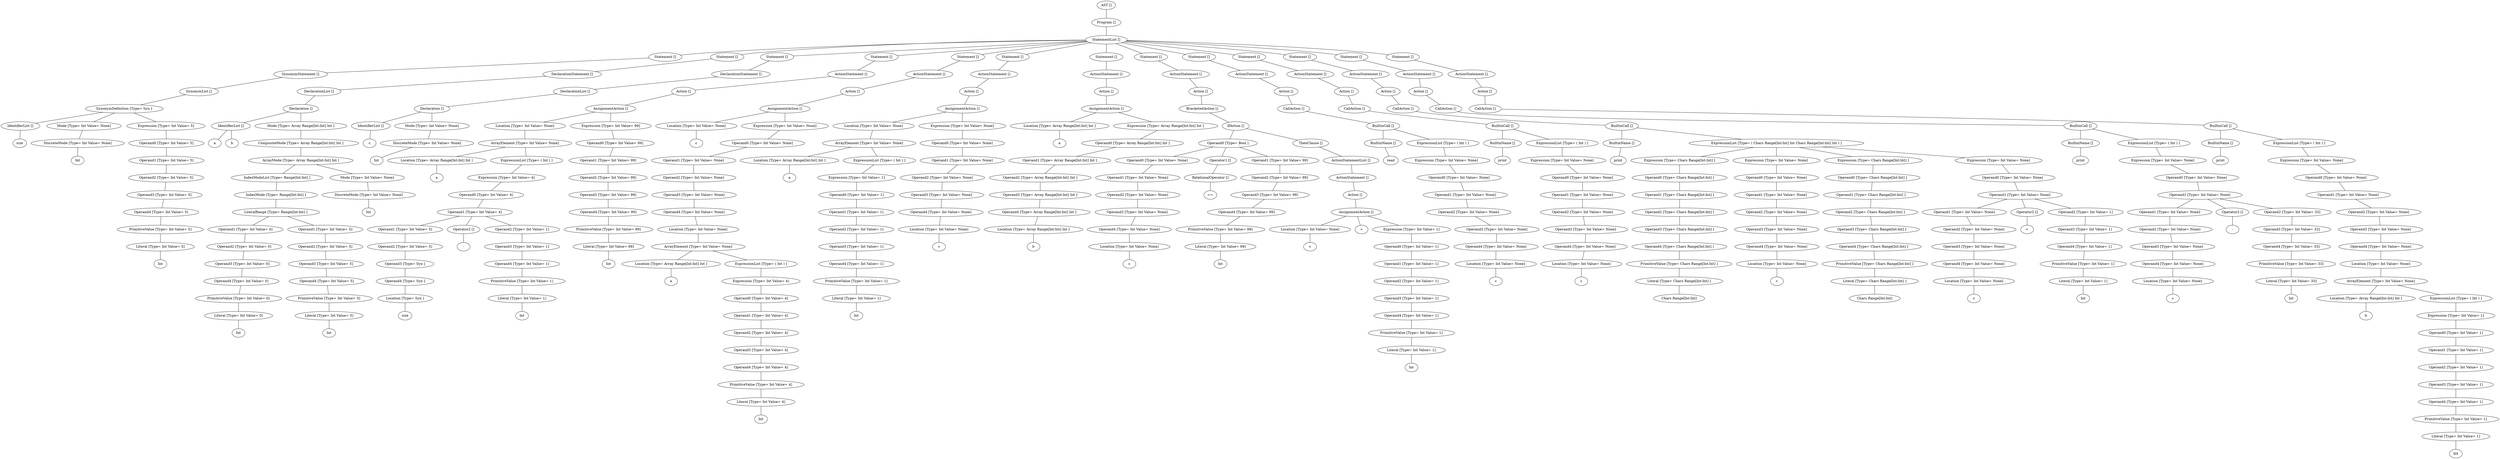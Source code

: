 graph G {
140199495045360 [label="AST []"];
140199495045416 [label="AST None"];
140199495045360 -- 140199495045416;
140199495045416 [label="Program []"];
140199495047040 [label="Program None"];
140199495045416 -- 140199495047040;
140199495047040 [label="StatementList []"];
140199516623592 [label="StatementList None"];
140199495047040 -- 140199516623592;
140199516623592 [label="Statement []"];
140199516676616 [label="Statement None"];
140199516623592 -- 140199516676616;
140199516676616 [label="SynonymStatement []"];
140199516623088 [label="SynonymStatement None"];
140199516676616 -- 140199516623088;
140199516623088 [label="SynonymList []"];
140199516676784 [label="SynonymList None"];
140199516623088 -- 140199516676784;
140199516676784 [label="SynonymDefinition [Type= Syn ]"];
140199516623368 [label="SynonymDefinition Syn"];
140199516676784 -- 140199516623368;
140199516623368 [label="IdentifierList []"];
13719348020601318476 [label=size];
140199516623368 -- 13719348020601318476;
140199516623144 [label="SynonymDefinition Syn"];
140199516676784 -- 140199516623144;
140199516623144 [label="Mode [Type= Int Value= None]"];
140199516626728 [label="Mode Int"];
140199516623144 -- 140199516626728;
140199516626728 [label="DiscreteMode [Type= Int Value= None]"];
13824484138707496306 [label=Int];
140199516626728 -- 13824484138707496306;
140199516676728 [label="SynonymDefinition Syn"];
140199516676784 -- 140199516676728;
140199516676728 [label="Expression [Type= Int Value= 5]"];
140199516676448 [label="Expression Int"];
140199516676728 -- 140199516676448;
140199516676448 [label="Operand0 [Type= Int Value= 5]"];
140199516676952 [label="Operand0 Int"];
140199516676448 -- 140199516676952;
140199516676952 [label="Operand1 [Type= Int Value= 5]"];
140199516676392 [label="Operand1 Int"];
140199516676952 -- 140199516676392;
140199516676392 [label="Operand2 [Type= Int Value= 5]"];
140199516676896 [label="Operand2 Int"];
140199516676392 -- 140199516676896;
140199516676896 [label="Operand3 [Type= Int Value= 5]"];
140199516626840 [label="Operand3 Int"];
140199516676896 -- 140199516626840;
140199516626840 [label="Operand4 [Type= Int Value= 5]"];
140199516626896 [label="Operand4 Int"];
140199516626840 -- 140199516626896;
140199516626896 [label="PrimitiveValue [Type= Int Value= 5]"];
140199516623256 [label="PrimitiveValue Int"];
140199516626896 -- 140199516623256;
140199516623256 [label="Literal [Type= Int Value= 5]"];
10326139587009345172 [label=Int];
140199516623256 -- 10326139587009345172;
140199516624544 [label="StatementList None"];
140199495047040 -- 140199516624544;
140199516624544 [label="Statement []"];
140199516678856 [label="Statement None"];
140199516624544 -- 140199516678856;
140199516678856 [label="DeclarationStatement []"];
140199516679640 [label="DeclarationStatement None"];
140199516678856 -- 140199516679640;
140199516679640 [label="DeclarationList []"];
140199516677904 [label="DeclarationList None"];
140199516679640 -- 140199516677904;
140199516677904 [label="Declaration []"];
140199516677120 [label="Declaration None"];
140199516677904 -- 140199516677120;
140199516677120 [label="IdentifierList []"];
9604157278954300981 [label=a];
140199516677120 -- 9604157278954300981;
9737776070957723217 [label=b];
140199516677120 -- 9737776070957723217;
140199516677792 [label="Declaration None"];
140199516677904 -- 140199516677792;
140199516677792 [label="Mode [Type= Array Range[Int:Int] Int ]"];
140199516677848 [label="Mode Array Range[Int:Int] Int"];
140199516677792 -- 140199516677848;
140199516677848 [label="CompositeMode [Type= Array Range[Int:Int] Int ]"];
140199516680032 [label="CompositeMode Array Range[Int:Int] Int"];
140199516677848 -- 140199516680032;
140199516680032 [label="ArrayMode [Type= Array Range[Int:Int] Int ]"];
140199516677288 [label="ArrayMode Array Range[Int:Int] Int"];
140199516680032 -- 140199516677288;
140199516677288 [label="IndexModeList [Type= Range[Int:Int] ]"];
140199516679248 [label="IndexModeList Range[Int:Int]"];
140199516677288 -- 140199516679248;
140199516679248 [label="IndexMode [Type= Range[Int:Int] ]"];
140199516680088 [label="IndexMode Range[Int:Int]"];
140199516679248 -- 140199516680088;
140199516680088 [label="LiteralRange [Type= Range[Int:Int] ]"];
140199516677232 [label="LiteralRange Range[Int:Int]"];
140199516680088 -- 140199516677232;
140199516677232 [label="Operand1 [Type= Int Value= 0]"];
140199516677064 [label="Operand1 Int"];
140199516677232 -- 140199516677064;
140199516677064 [label="Operand2 [Type= Int Value= 0]"];
140199516676224 [label="Operand2 Int"];
140199516677064 -- 140199516676224;
140199516676224 [label="Operand3 [Type= Int Value= 0]"];
140199516678744 [label="Operand3 Int"];
140199516676224 -- 140199516678744;
140199516678744 [label="Operand4 [Type= Int Value= 0]"];
140199516679080 [label="Operand4 Int"];
140199516678744 -- 140199516679080;
140199516679080 [label="PrimitiveValue [Type= Int Value= 0]"];
140199516679696 [label="PrimitiveValue Int"];
140199516679080 -- 140199516679696;
140199516679696 [label="Literal [Type= Int Value= 0]"];
13580797581078770417 [label=Int];
140199516679696 -- 13580797581078770417;
140199516679920 [label="LiteralRange Range[Int:Int]"];
140199516680088 -- 140199516679920;
140199516679920 [label="Operand1 [Type= Int Value= 5]"];
140199516679864 [label="Operand1 Int"];
140199516679920 -- 140199516679864;
140199516679864 [label="Operand2 [Type= Int Value= 5]"];
140199516679752 [label="Operand2 Int"];
140199516679864 -- 140199516679752;
140199516679752 [label="Operand3 [Type= Int Value= 5]"];
140199516679360 [label="Operand3 Int"];
140199516679752 -- 140199516679360;
140199516679360 [label="Operand4 [Type= Int Value= 5]"];
140199516679416 [label="Operand4 Int"];
140199516679360 -- 140199516679416;
140199516679416 [label="PrimitiveValue [Type= Int Value= 5]"];
140199516679136 [label="PrimitiveValue Int"];
140199516679416 -- 140199516679136;
140199516679136 [label="Literal [Type= Int Value= 5]"];
13565463023646933957 [label=Int];
140199516679136 -- 13565463023646933957;
140199516677344 [label="ArrayMode Array Range[Int:Int] Int"];
140199516680032 -- 140199516677344;
140199516677344 [label="Mode [Type= Int Value= None]"];
140199516677456 [label="Mode Int"];
140199516677344 -- 140199516677456;
140199516677456 [label="DiscreteMode [Type= Int Value= None]"];
12880569409885507400 [label=Int];
140199516677456 -- 12880569409885507400;
140199516677624 [label="StatementList None"];
140199495047040 -- 140199516677624;
140199516677624 [label="Statement []"];
140199516678184 [label="Statement None"];
140199516677624 -- 140199516678184;
140199516678184 [label="DeclarationStatement []"];
140199516625776 [label="DeclarationStatement None"];
140199516678184 -- 140199516625776;
140199516625776 [label="DeclarationList []"];
140199516677512 [label="DeclarationList None"];
140199516625776 -- 140199516677512;
140199516677512 [label="Declaration []"];
140199516623480 [label="Declaration None"];
140199516677512 -- 140199516623480;
140199516623480 [label="IdentifierList []"];
9686688433202177191 [label=c];
140199516623480 -- 9686688433202177191;
140199516677960 [label="Declaration None"];
140199516677512 -- 140199516677960;
140199516677960 [label="Mode [Type= Int Value= None]"];
140199516679192 [label="Mode Int"];
140199516677960 -- 140199516679192;
140199516679192 [label="DiscreteMode [Type= Int Value= None]"];
12652388403889704432 [label=Int];
140199516679192 -- 12652388403889704432;
140199516702144 [label="StatementList None"];
140199495047040 -- 140199516702144;
140199516702144 [label="Statement []"];
140199516702032 [label="Statement None"];
140199516702144 -- 140199516702032;
140199516702032 [label="ActionStatement []"];
140199516701472 [label="ActionStatement None"];
140199516702032 -- 140199516701472;
140199516701472 [label="Action []"];
140199516701696 [label="Action None"];
140199516701472 -- 140199516701696;
140199516701696 [label="AssignmentAction []"];
140199516678240 [label="AssignmentAction None"];
140199516701696 -- 140199516678240;
140199516678240 [label="Location [Type= Int Value= None]"];
140199516678800 [label="Location Int"];
140199516678240 -- 140199516678800;
140199516678800 [label="ArrayElement [Type= Int Value= None]"];
140199516676560 [label="ArrayElement Int"];
140199516678800 -- 140199516676560;
140199516676560 [label="Location [Type= Array Range[Int:Int] Int ]"];
11748556491167827499 [label=a];
140199516676560 -- 11748556491167827499;
140199516701304 [label="ArrayElement Int"];
140199516678800 -- 140199516701304;
140199516701304 [label="ExpressionList [Type= ( Int ) ]"];
140199516701248 [label="ExpressionList ( Int )"];
140199516701304 -- 140199516701248;
140199516701248 [label="Expression [Type= Int Value= 4]"];
140199516678688 [label="Expression Int"];
140199516701248 -- 140199516678688;
140199516678688 [label="Operand0 [Type= Int Value= 4]"];
140199516701080 [label="Operand0 Int"];
140199516678688 -- 140199516701080;
140199516701080 [label="Operand1 [Type= Int Value= 4]"];
140199516678632 [label="Operand1 Int"];
140199516701080 -- 140199516678632;
140199516678632 [label="Operand1 [Type= Int Value= 5]"];
140199516678576 [label="Operand1 Int"];
140199516678632 -- 140199516678576;
140199516678576 [label="Operand2 [Type= Int Value= 5]"];
140199516677736 [label="Operand2 Int"];
140199516678576 -- 140199516677736;
140199516677736 [label="Operand3 [Type= Syn ]"];
140199516678352 [label="Operand3 Syn"];
140199516677736 -- 140199516678352;
140199516678352 [label="Operand4 [Type= Syn ]"];
140199516678464 [label="Operand4 Syn"];
140199516678352 -- 140199516678464;
140199516678464 [label="Location [Type= Syn ]"];
11789317470324168135 [label=size];
140199516678464 -- 11789317470324168135;
140199516678968 [label="Operand1 Int"];
140199516701080 -- 140199516678968;
140199516678968 [label="Operator2 []"];
13662294320757191139 [label="-"];
140199516678968 -- 13662294320757191139;
140199516701024 [label="Operand1 Int"];
140199516701080 -- 140199516701024;
140199516701024 [label="Operand2 [Type= Int Value= 1]"];
140199516700968 [label="Operand2 Int"];
140199516701024 -- 140199516700968;
140199516700968 [label="Operand3 [Type= Int Value= 1]"];
140199516700912 [label="Operand3 Int"];
140199516700968 -- 140199516700912;
140199516700912 [label="Operand4 [Type= Int Value= 1]"];
140199516703376 [label="Operand4 Int"];
140199516700912 -- 140199516703376;
140199516703376 [label="PrimitiveValue [Type= Int Value= 1]"];
140199516678520 [label="PrimitiveValue Int"];
140199516703376 -- 140199516678520;
140199516678520 [label="Literal [Type= Int Value= 1]"];
9933797527990335204 [label=Int];
140199516678520 -- 9933797527990335204;
140199516701864 [label="AssignmentAction None"];
140199516701696 -- 140199516701864;
140199516701864 [label="Expression [Type= Int Value= 99]"];
140199516701808 [label="Expression Int"];
140199516701864 -- 140199516701808;
140199516701808 [label="Operand0 [Type= Int Value= 99]"];
140199516701752 [label="Operand0 Int"];
140199516701808 -- 140199516701752;
140199516701752 [label="Operand1 [Type= Int Value= 99]"];
140199516701584 [label="Operand1 Int"];
140199516701752 -- 140199516701584;
140199516701584 [label="Operand2 [Type= Int Value= 99]"];
140199516701528 [label="Operand2 Int"];
140199516701584 -- 140199516701528;
140199516701528 [label="Operand3 [Type= Int Value= 99]"];
140199516678128 [label="Operand3 Int"];
140199516701528 -- 140199516678128;
140199516678128 [label="Operand4 [Type= Int Value= 99]"];
140199516701136 [label="Operand4 Int"];
140199516678128 -- 140199516701136;
140199516701136 [label="PrimitiveValue [Type= Int Value= 99]"];
140199516701360 [label="PrimitiveValue Int"];
140199516701136 -- 140199516701360;
140199516701360 [label="Literal [Type= Int Value= 99]"];
13451919478584805072 [label=Int];
140199516701360 -- 13451919478584805072;
140199516704048 [label="StatementList None"];
140199495047040 -- 140199516704048;
140199516704048 [label="Statement []"];
140199516703992 [label="Statement None"];
140199516704048 -- 140199516703992;
140199516703992 [label="ActionStatement []"];
140199516702200 [label="ActionStatement None"];
140199516703992 -- 140199516702200;
140199516702200 [label="Action []"];
140199516703936 [label="Action None"];
140199516702200 -- 140199516703936;
140199516703936 [label="AssignmentAction []"];
140199516679304 [label="AssignmentAction None"];
140199516703936 -- 140199516679304;
140199516679304 [label="Location [Type= Int Value= None]"];
12213257218532679132 [label=c];
140199516679304 -- 12213257218532679132;
140199516703824 [label="AssignmentAction None"];
140199516703936 -- 140199516703824;
140199516703824 [label="Expression [Type= Int Value= None]"];
140199516702928 [label="Expression Int"];
140199516703824 -- 140199516702928;
140199516702928 [label="Operand0 [Type= Int Value= None]"];
140199516703600 [label="Operand0 Int"];
140199516702928 -- 140199516703600;
140199516703600 [label="Operand1 [Type= Int Value= None]"];
140199516702424 [label="Operand1 Int"];
140199516703600 -- 140199516702424;
140199516702424 [label="Operand2 [Type= Int Value= None]"];
140199516703656 [label="Operand2 Int"];
140199516702424 -- 140199516703656;
140199516703656 [label="Operand3 [Type= Int Value= None]"];
140199516703712 [label="Operand3 Int"];
140199516703656 -- 140199516703712;
140199516703712 [label="Operand4 [Type= Int Value= None]"];
140199516678072 [label="Operand4 Int"];
140199516703712 -- 140199516678072;
140199516678072 [label="Location [Type= Int Value= None]"];
140199516703544 [label="Location Int"];
140199516678072 -- 140199516703544;
140199516703544 [label="ArrayElement [Type= Int Value= None]"];
140199516702256 [label="ArrayElement Int"];
140199516703544 -- 140199516702256;
140199516702256 [label="Location [Type= Array Range[Int:Int] Int ]"];
12954198534365168121 [label=a];
140199516702256 -- 12954198534365168121;
140199516703488 [label="ArrayElement Int"];
140199516703544 -- 140199516703488;
140199516703488 [label="ExpressionList [Type= ( Int ) ]"];
140199516703432 [label="ExpressionList ( Int )"];
140199516703488 -- 140199516703432;
140199516703432 [label="Expression [Type= Int Value= 4]"];
140199516703320 [label="Expression Int"];
140199516703432 -- 140199516703320;
140199516703320 [label="Operand0 [Type= Int Value= 4]"];
140199516703208 [label="Operand0 Int"];
140199516703320 -- 140199516703208;
140199516703208 [label="Operand1 [Type= Int Value= 4]"];
140199516703152 [label="Operand1 Int"];
140199516703208 -- 140199516703152;
140199516703152 [label="Operand2 [Type= Int Value= 4]"];
140199516703096 [label="Operand2 Int"];
140199516703152 -- 140199516703096;
140199516703096 [label="Operand3 [Type= Int Value= 4]"];
140199516702704 [label="Operand3 Int"];
140199516703096 -- 140199516702704;
140199516702704 [label="Operand4 [Type= Int Value= 4]"];
140199516702760 [label="Operand4 Int"];
140199516702704 -- 140199516702760;
140199516702760 [label="PrimitiveValue [Type= Int Value= 4]"];
140199516701976 [label="PrimitiveValue Int"];
140199516702760 -- 140199516701976;
140199516701976 [label="Literal [Type= Int Value= 4]"];
9765178337327255610 [label=Int];
140199516701976 -- 9765178337327255610;
140199487574480 [label="StatementList None"];
140199495047040 -- 140199487574480;
140199487574480 [label="Statement []"];
140199487574424 [label="Statement None"];
140199487574480 -- 140199487574424;
140199487574424 [label="ActionStatement []"];
140199487577504 [label="ActionStatement None"];
140199487574424 -- 140199487577504;
140199487577504 [label="Action []"];
140199487574312 [label="Action None"];
140199487577504 -- 140199487574312;
140199487574312 [label="AssignmentAction []"];
140199516704160 [label="AssignmentAction None"];
140199487574312 -- 140199516704160;
140199516704160 [label="Location [Type= Int Value= None]"];
140199516704720 [label="Location Int"];
140199516704160 -- 140199516704720;
140199516704720 [label="ArrayElement [Type= Int Value= None]"];
140199516700856 [label="ArrayElement Int"];
140199516704720 -- 140199516700856;
140199516700856 [label="Location [Type= Array Range[Int:Int] Int ]"];
9367947153719490428 [label=a];
140199516700856 -- 9367947153719490428;
140199516704664 [label="ArrayElement Int"];
140199516704720 -- 140199516704664;
140199516704664 [label="ExpressionList [Type= ( Int ) ]"];
140199516704608 [label="ExpressionList ( Int )"];
140199516704664 -- 140199516704608;
140199516704608 [label="Expression [Type= Int Value= 1]"];
140199516704552 [label="Expression Int"];
140199516704608 -- 140199516704552;
140199516704552 [label="Operand0 [Type= Int Value= 1]"];
140199516704496 [label="Operand0 Int"];
140199516704552 -- 140199516704496;
140199516704496 [label="Operand1 [Type= Int Value= 1]"];
140199516704440 [label="Operand1 Int"];
140199516704496 -- 140199516704440;
140199516704440 [label="Operand2 [Type= Int Value= 1]"];
140199516704384 [label="Operand2 Int"];
140199516704440 -- 140199516704384;
140199516704384 [label="Operand3 [Type= Int Value= 1]"];
140199516701416 [label="Operand3 Int"];
140199516704384 -- 140199516701416;
140199516701416 [label="Operand4 [Type= Int Value= 1]"];
140199516703880 [label="Operand4 Int"];
140199516701416 -- 140199516703880;
140199516703880 [label="PrimitiveValue [Type= Int Value= 1]"];
140199516704104 [label="PrimitiveValue Int"];
140199516703880 -- 140199516704104;
140199516704104 [label="Literal [Type= Int Value= 1]"];
10848707444334203787 [label=Int];
140199516704104 -- 10848707444334203787;
140199487574256 [label="AssignmentAction None"];
140199487574312 -- 140199487574256;
140199487574256 [label="Expression [Type= Int Value= None]"];
140199487574200 [label="Expression Int"];
140199487574256 -- 140199487574200;
140199487574200 [label="Operand0 [Type= Int Value= None]"];
140199487574144 [label="Operand0 Int"];
140199487574200 -- 140199487574144;
140199487574144 [label="Operand1 [Type= Int Value= None]"];
140199487574088 [label="Operand1 Int"];
140199487574144 -- 140199487574088;
140199487574088 [label="Operand2 [Type= Int Value= None]"];
140199516704216 [label="Operand2 Int"];
140199487574088 -- 140199516704216;
140199516704216 [label="Operand3 [Type= Int Value= None]"];
140199516704328 [label="Operand3 Int"];
140199516704216 -- 140199516704328;
140199516704328 [label="Operand4 [Type= Int Value= None]"];
140199487577728 [label="Operand4 Int"];
140199516704328 -- 140199487577728;
140199487577728 [label="Location [Type= Int Value= None]"];
13393011692711113676 [label=c];
140199487577728 -- 13393011692711113676;
140199487575152 [label="StatementList None"];
140199495047040 -- 140199487575152;
140199487575152 [label="Statement []"];
140199487575096 [label="Statement None"];
140199487575152 -- 140199487575096;
140199487575096 [label="ActionStatement []"];
140199487574592 [label="ActionStatement None"];
140199487575096 -- 140199487574592;
140199487574592 [label="Action []"];
140199487574984 [label="Action None"];
140199487574592 -- 140199487574984;
140199487574984 [label="AssignmentAction []"];
140199516703768 [label="AssignmentAction None"];
140199487574984 -- 140199516703768;
140199516703768 [label="Location [Type= Array Range[Int:Int] Int ]"];
13339263957837966190 [label=a];
140199516703768 -- 13339263957837966190;
140199487574928 [label="AssignmentAction None"];
140199487574984 -- 140199487574928;
140199487574928 [label="Expression [Type= Array Range[Int:Int] Int ]"];
140199487574872 [label="Expression Array Range[Int:Int] Int"];
140199487574928 -- 140199487574872;
140199487574872 [label="Operand0 [Type= Array Range[Int:Int] Int ]"];
140199487574816 [label="Operand0 Array Range[Int:Int] Int"];
140199487574872 -- 140199487574816;
140199487574816 [label="Operand1 [Type= Array Range[Int:Int] Int ]"];
140199487574760 [label="Operand1 Array Range[Int:Int] Int"];
140199487574816 -- 140199487574760;
140199487574760 [label="Operand2 [Type= Array Range[Int:Int] Int ]"];
140199516702312 [label="Operand2 Array Range[Int:Int] Int"];
140199487574760 -- 140199516702312;
140199516702312 [label="Operand3 [Type= Array Range[Int:Int] Int ]"];
140199487574368 [label="Operand3 Array Range[Int:Int] Int"];
140199516702312 -- 140199487574368;
140199487574368 [label="Operand4 [Type= Array Range[Int:Int] Int ]"];
140199487574536 [label="Operand4 Array Range[Int:Int] Int"];
140199487574368 -- 140199487574536;
140199487574536 [label="Location [Type= Array Range[Int:Int] Int ]"];
11250452762905283870 [label=b];
140199487574536 -- 11250452762905283870;
140199487575040 [label="StatementList None"];
140199495047040 -- 140199487575040;
140199487575040 [label="Statement []"];
140199487576048 [label="Statement None"];
140199487575040 -- 140199487576048;
140199487576048 [label="ActionStatement []"];
140199487577336 [label="ActionStatement None"];
140199487576048 -- 140199487577336;
140199487577336 [label="Action []"];
140199487575208 [label="Action None"];
140199487577336 -- 140199487575208;
140199487575208 [label="BracketedAction []"];
140199487575992 [label="BracketedAction None"];
140199487575208 -- 140199487575992;
140199487575992 [label="IfAction []"];
140199487576272 [label="IfAction None"];
140199487575992 -- 140199487576272;
140199487576272 [label="Operand0 [Type= Bool ]"];
140199487575544 [label="Operand0 Bool"];
140199487576272 -- 140199487575544;
140199487575544 [label="Operand0 [Type= Int Value= None]"];
140199487575264 [label="Operand0 Int"];
140199487575544 -- 140199487575264;
140199487575264 [label="Operand1 [Type= Int Value= None]"];
140199487577560 [label="Operand1 Int"];
140199487575264 -- 140199487577560;
140199487577560 [label="Operand2 [Type= Int Value= None]"];
140199487575320 [label="Operand2 Int"];
140199487577560 -- 140199487575320;
140199487575320 [label="Operand3 [Type= Int Value= None]"];
140199487575376 [label="Operand3 Int"];
140199487575320 -- 140199487575376;
140199487575376 [label="Operand4 [Type= Int Value= None]"];
140199487577896 [label="Operand4 Int"];
140199487575376 -- 140199487577896;
140199487577896 [label="Location [Type= Int Value= None]"];
9324791604799910284 [label=c];
140199487577896 -- 9324791604799910284;
140199487575432 [label="Operand0 Bool"];
140199487576272 -- 140199487575432;
140199487575432 [label="Operator1 []"];
140199487575600 [label="Operator1 None"];
140199487575432 -- 140199487575600;
140199487575600 [label="RelationalOperator []"];
13748654360123307609 [label="=="];
140199487575600 -- 13748654360123307609;
140199487576216 [label="Operand0 Bool"];
140199487576272 -- 140199487576216;
140199487576216 [label="Operand1 [Type= Int Value= 99]"];
140199487576160 [label="Operand1 Int"];
140199487576216 -- 140199487576160;
140199487576160 [label="Operand2 [Type= Int Value= 99]"];
140199487576104 [label="Operand2 Int"];
140199487576160 -- 140199487576104;
140199487576104 [label="Operand3 [Type= Int Value= 99]"];
140199487575936 [label="Operand3 Int"];
140199487576104 -- 140199487575936;
140199487575936 [label="Operand4 [Type= Int Value= 99]"];
140199487575768 [label="Operand4 Int"];
140199487575936 -- 140199487575768;
140199487575768 [label="PrimitiveValue [Type= Int Value= 99]"];
140199487575712 [label="PrimitiveValue Int"];
140199487575768 -- 140199487575712;
140199487575712 [label="Literal [Type= Int Value= 99]"];
9403004444370178082 [label=Int];
140199487575712 -- 9403004444370178082;
140199487576496 [label="IfAction None"];
140199487575992 -- 140199487576496;
140199487576496 [label="ThenClause []"];
140199487577224 [label="ThenClause None"];
140199487576496 -- 140199487577224;
140199487577224 [label="ActionStatementList []"];
140199487577168 [label="ActionStatementList None"];
140199487577224 -- 140199487577168;
140199487577168 [label="ActionStatement []"];
140199487576440 [label="ActionStatement None"];
140199487577168 -- 140199487576440;
140199487576440 [label="Action []"];
140199487577056 [label="Action None"];
140199487576440 -- 140199487577056;
140199487577056 [label="AssignmentAction []"];
140199487575656 [label="AssignmentAction None"];
140199487577056 -- 140199487575656;
140199487575656 [label="Location [Type= Int Value= None]"];
13471298635830132138 [label=c];
140199487575656 -- 13471298635830132138;
12938277552429320495 [label="+"];
140199487577056 -- 12938277552429320495;
140199487577000 [label="AssignmentAction None"];
140199487577056 -- 140199487577000;
140199487577000 [label="Expression [Type= Int Value= 1]"];
140199487576944 [label="Expression Int"];
140199487577000 -- 140199487576944;
140199487576944 [label="Operand0 [Type= Int Value= 1]"];
140199487576888 [label="Operand0 Int"];
140199487576944 -- 140199487576888;
140199487576888 [label="Operand1 [Type= Int Value= 1]"];
140199487576832 [label="Operand1 Int"];
140199487576888 -- 140199487576832;
140199487576832 [label="Operand2 [Type= Int Value= 1]"];
140199487576776 [label="Operand2 Int"];
140199487576832 -- 140199487576776;
140199487576776 [label="Operand3 [Type= Int Value= 1]"];
140199487575824 [label="Operand3 Int"];
140199487576776 -- 140199487575824;
140199487575824 [label="Operand4 [Type= Int Value= 1]"];
140199487576608 [label="Operand4 Int"];
140199487575824 -- 140199487576608;
140199487576608 [label="PrimitiveValue [Type= Int Value= 1]"];
140199487576552 [label="PrimitiveValue Int"];
140199487576608 -- 140199487576552;
140199487576552 [label="Literal [Type= Int Value= 1]"];
10026220698747805253 [label=Int];
140199487576552 -- 10026220698747805253;
140199487577280 [label="StatementList None"];
140199495047040 -- 140199487577280;
140199487577280 [label="Statement []"];
140199516040272 [label="Statement None"];
140199487577280 -- 140199516040272;
140199516040272 [label="ActionStatement []"];
140199516040160 [label="ActionStatement None"];
140199516040272 -- 140199516040160;
140199516040160 [label="Action []"];
140199487577392 [label="Action None"];
140199516040160 -- 140199487577392;
140199487577392 [label="CallAction []"];
140199516040048 [label="CallAction None"];
140199487577392 -- 140199516040048;
140199516040048 [label="BuiltinCall []"];
140199487574704 [label="BuiltinCall None"];
140199516040048 -- 140199487574704;
140199487574704 [label="BuiltinName []"];
10736982195822488185 [label=read];
140199487574704 -- 10736982195822488185;
140199516039992 [label="BuiltinCall None"];
140199516040048 -- 140199516039992;
140199516039992 [label="ExpressionList [Type= ( Int ) ]"];
140199516039936 [label="ExpressionList ( Int )"];
140199516039992 -- 140199516039936;
140199516039936 [label="Expression [Type= Int Value= None]"];
140199516039880 [label="Expression Int"];
140199516039936 -- 140199516039880;
140199516039880 [label="Operand0 [Type= Int Value= None]"];
140199516039824 [label="Operand0 Int"];
140199516039880 -- 140199516039824;
140199516039824 [label="Operand1 [Type= Int Value= None]"];
140199516039768 [label="Operand1 Int"];
140199516039824 -- 140199516039768;
140199516039768 [label="Operand2 [Type= Int Value= None]"];
140199487574648 [label="Operand2 Int"];
140199516039768 -- 140199487574648;
140199487574648 [label="Operand3 [Type= Int Value= None]"];
140199487577448 [label="Operand3 Int"];
140199487574648 -- 140199487577448;
140199487577448 [label="Operand4 [Type= Int Value= None]"];
140199487576328 [label="Operand4 Int"];
140199487577448 -- 140199487576328;
140199487576328 [label="Location [Type= Int Value= None]"];
9261805167785345469 [label=c];
140199487576328 -- 9261805167785345469;
140199516040384 [label="StatementList None"];
140199495047040 -- 140199516040384;
140199516040384 [label="Statement []"];
140199516041112 [label="Statement None"];
140199516040384 -- 140199516041112;
140199516041112 [label="ActionStatement []"];
140199516041000 [label="ActionStatement None"];
140199516041112 -- 140199516041000;
140199516041000 [label="Action []"];
140199516040440 [label="Action None"];
140199516041000 -- 140199516040440;
140199516040440 [label="CallAction []"];
140199516040888 [label="CallAction None"];
140199516040440 -- 140199516040888;
140199516040888 [label="BuiltinCall []"];
140199487576720 [label="BuiltinCall None"];
140199516040888 -- 140199487576720;
140199487576720 [label="BuiltinName []"];
12143403966081877014 [label=print];
140199487576720 -- 12143403966081877014;
140199516040832 [label="BuiltinCall None"];
140199516040888 -- 140199516040832;
140199516040832 [label="ExpressionList [Type= ( Int ) ]"];
140199516040776 [label="ExpressionList ( Int )"];
140199516040832 -- 140199516040776;
140199516040776 [label="Expression [Type= Int Value= None]"];
140199516040720 [label="Expression Int"];
140199516040776 -- 140199516040720;
140199516040720 [label="Operand0 [Type= Int Value= None]"];
140199516040664 [label="Operand0 Int"];
140199516040720 -- 140199516040664;
140199516040664 [label="Operand1 [Type= Int Value= None]"];
140199516040608 [label="Operand1 Int"];
140199516040664 -- 140199516040608;
140199516040608 [label="Operand2 [Type= Int Value= None]"];
140199487576384 [label="Operand2 Int"];
140199516040608 -- 140199487576384;
140199487576384 [label="Operand3 [Type= Int Value= None]"];
140199516040496 [label="Operand3 Int"];
140199487576384 -- 140199516040496;
140199516040496 [label="Operand4 [Type= Int Value= None]"];
140199516040328 [label="Operand4 Int"];
140199516040496 -- 140199516040328;
140199516040328 [label="Location [Type= Int Value= None]"];
9918803087700507892 [label=c];
140199516040328 -- 9918803087700507892;
140199495008328 [label="StatementList None"];
140199495047040 -- 140199495008328;
140199495008328 [label="Statement []"];
140199495010400 [label="Statement None"];
140199495008328 -- 140199495010400;
140199495010400 [label="ActionStatement []"];
140199495011408 [label="ActionStatement None"];
140199495010400 -- 140199495011408;
140199495011408 [label="Action []"];
140199495008384 [label="Action None"];
140199495011408 -- 140199495008384;
140199495008384 [label="CallAction []"];
140199495010512 [label="CallAction None"];
140199495008384 -- 140199495010512;
140199495010512 [label="BuiltinCall []"];
140199516040216 [label="BuiltinCall None"];
140199495010512 -- 140199516040216;
140199516040216 [label="BuiltinName []"];
11588109179067326994 [label=print];
140199516040216 -- 11588109179067326994;
140199495011352 [label="BuiltinCall None"];
140199495010512 -- 140199495011352;
140199495011352 [label="ExpressionList [Type= ( Chars Range[Int:Int] Int Chars Range[Int:Int] Int ) ]"];
140199495009056 [label="ExpressionList ( Chars Range[Int:Int] Int Chars Range[Int:Int] Int )"];
140199495011352 -- 140199495009056;
140199495009056 [label="Expression [Type= Chars Range[Int:Int] ]"];
140199495009000 [label="Expression Chars Range[Int:Int]"];
140199495009056 -- 140199495009000;
140199495009000 [label="Operand0 [Type= Chars Range[Int:Int] ]"];
140199495008944 [label="Operand0 Chars Range[Int:Int]"];
140199495009000 -- 140199495008944;
140199495008944 [label="Operand1 [Type= Chars Range[Int:Int] ]"];
140199495008888 [label="Operand1 Chars Range[Int:Int]"];
140199495008944 -- 140199495008888;
140199495008888 [label="Operand2 [Type= Chars Range[Int:Int] ]"];
140199495008832 [label="Operand2 Chars Range[Int:Int]"];
140199495008888 -- 140199495008832;
140199495008832 [label="Operand3 [Type= Chars Range[Int:Int] ]"];
140199516040104 [label="Operand3 Chars Range[Int:Int]"];
140199495008832 -- 140199516040104;
140199516040104 [label="Operand4 [Type= Chars Range[Int:Int] ]"];
140199495008440 [label="Operand4 Chars Range[Int:Int]"];
140199516040104 -- 140199495008440;
140199495008440 [label="PrimitiveValue [Type= Chars Range[Int:Int] ]"];
140199516041168 [label="PrimitiveValue Chars Range[Int:Int]"];
140199495008440 -- 140199516041168;
140199516041168 [label="Literal [Type= Chars Range[Int:Int] ]"];
12548555481310825103 [label="Chars Range[Int:Int]"];
140199516041168 -- 12548555481310825103;
140199495009616 [label="ExpressionList ( Chars Range[Int:Int] Int Chars Range[Int:Int] Int )"];
140199495011352 -- 140199495009616;
140199495009616 [label="Expression [Type= Int Value= None]"];
140199495009560 [label="Expression Int"];
140199495009616 -- 140199495009560;
140199495009560 [label="Operand0 [Type= Int Value= None]"];
140199495009504 [label="Operand0 Int"];
140199495009560 -- 140199495009504;
140199495009504 [label="Operand1 [Type= Int Value= None]"];
140199495009448 [label="Operand1 Int"];
140199495009504 -- 140199495009448;
140199495009448 [label="Operand2 [Type= Int Value= None]"];
140199495009280 [label="Operand2 Int"];
140199495009448 -- 140199495009280;
140199495009280 [label="Operand3 [Type= Int Value= None]"];
140199495009336 [label="Operand3 Int"];
140199495009280 -- 140199495009336;
140199495009336 [label="Operand4 [Type= Int Value= None]"];
140199495009168 [label="Operand4 Int"];
140199495009336 -- 140199495009168;
140199495009168 [label="Location [Type= Int Value= None]"];
11556298037297074942 [label=c];
140199495009168 -- 11556298037297074942;
140199495010344 [label="ExpressionList ( Chars Range[Int:Int] Int Chars Range[Int:Int] Int )"];
140199495011352 -- 140199495010344;
140199495010344 [label="Expression [Type= Chars Range[Int:Int] ]"];
140199495010288 [label="Expression Chars Range[Int:Int]"];
140199495010344 -- 140199495010288;
140199495010288 [label="Operand0 [Type= Chars Range[Int:Int] ]"];
140199495009728 [label="Operand0 Chars Range[Int:Int]"];
140199495010288 -- 140199495009728;
140199495009728 [label="Operand1 [Type= Chars Range[Int:Int] ]"];
140199495008776 [label="Operand1 Chars Range[Int:Int]"];
140199495009728 -- 140199495008776;
140199495008776 [label="Operand2 [Type= Chars Range[Int:Int] ]"];
140199495009112 [label="Operand2 Chars Range[Int:Int]"];
140199495008776 -- 140199495009112;
140199495009112 [label="Operand3 [Type= Chars Range[Int:Int] ]"];
140199495009840 [label="Operand3 Chars Range[Int:Int]"];
140199495009112 -- 140199495009840;
140199495009840 [label="Operand4 [Type= Chars Range[Int:Int] ]"];
140199495009896 [label="Operand4 Chars Range[Int:Int]"];
140199495009840 -- 140199495009896;
140199495009896 [label="PrimitiveValue [Type= Chars Range[Int:Int] ]"];
140199495009224 [label="PrimitiveValue Chars Range[Int:Int]"];
140199495009896 -- 140199495009224;
140199495009224 [label="Literal [Type= Chars Range[Int:Int] ]"];
12611149377791722952 [label="Chars Range[Int:Int]"];
140199495009224 -- 12611149377791722952;
140199495011296 [label="ExpressionList ( Chars Range[Int:Int] Int Chars Range[Int:Int] Int )"];
140199495011352 -- 140199495011296;
140199495011296 [label="Expression [Type= Int Value= None]"];
140199495010736 [label="Expression Int"];
140199495011296 -- 140199495010736;
140199495010736 [label="Operand0 [Type= Int Value= None]"];
140199495011184 [label="Operand0 Int"];
140199495010736 -- 140199495011184;
140199495011184 [label="Operand1 [Type= Int Value= None]"];
140199495009392 [label="Operand1 Int"];
140199495011184 -- 140199495009392;
140199495009392 [label="Operand1 [Type= Int Value= None]"];
140199495009672 [label="Operand1 Int"];
140199495009392 -- 140199495009672;
140199495009672 [label="Operand2 [Type= Int Value= None]"];
140199495010568 [label="Operand2 Int"];
140199495009672 -- 140199495010568;
140199495010568 [label="Operand3 [Type= Int Value= None]"];
140199495010624 [label="Operand3 Int"];
140199495010568 -- 140199495010624;
140199495010624 [label="Operand4 [Type= Int Value= None]"];
140199495009784 [label="Operand4 Int"];
140199495010624 -- 140199495009784;
140199495009784 [label="Location [Type= Int Value= None]"];
11864053533871277277 [label=c];
140199495009784 -- 11864053533871277277;
140199495010456 [label="Operand1 Int"];
140199495011184 -- 140199495010456;
140199495010456 [label="Operator2 []"];
11980801175744748961 [label="+"];
140199495010456 -- 11980801175744748961;
140199495011128 [label="Operand1 Int"];
140199495011184 -- 140199495011128;
140199495011128 [label="Operand2 [Type= Int Value= 1]"];
140199495011072 [label="Operand2 Int"];
140199495011128 -- 140199495011072;
140199495011072 [label="Operand3 [Type= Int Value= 1]"];
140199495010960 [label="Operand3 Int"];
140199495011072 -- 140199495010960;
140199495010960 [label="Operand4 [Type= Int Value= 1]"];
140199495010848 [label="Operand4 Int"];
140199495010960 -- 140199495010848;
140199495010848 [label="PrimitiveValue [Type= Int Value= 1]"];
140199495010680 [label="PrimitiveValue Int"];
140199495010848 -- 140199495010680;
140199495010680 [label="Literal [Type= Int Value= 1]"];
13740480196045096878 [label=Int];
140199495010680 -- 13740480196045096878;
140199495010792 [label="StatementList None"];
140199495047040 -- 140199495010792;
140199495010792 [label="Statement []"];
140199495045472 [label="Statement None"];
140199495010792 -- 140199495045472;
140199495045472 [label="ActionStatement []"];
140199495012136 [label="ActionStatement None"];
140199495045472 -- 140199495012136;
140199495012136 [label="Action []"];
140199495011520 [label="Action None"];
140199495012136 -- 140199495011520;
140199495011520 [label="CallAction []"];
140199495011912 [label="CallAction None"];
140199495011520 -- 140199495011912;
140199495011912 [label="BuiltinCall []"];
140199516041056 [label="BuiltinCall None"];
140199495011912 -- 140199516041056;
140199516041056 [label="BuiltinName []"];
11319576474227631693 [label=print];
140199516041056 -- 11319576474227631693;
140199495045304 [label="BuiltinCall None"];
140199495011912 -- 140199495045304;
140199495045304 [label="ExpressionList [Type= ( Int ) ]"];
140199495045248 [label="ExpressionList ( Int )"];
140199495045304 -- 140199495045248;
140199495045248 [label="Expression [Type= Int Value= None]"];
140199495011856 [label="Expression Int"];
140199495045248 -- 140199495011856;
140199495011856 [label="Operand0 [Type= Int Value= None]"];
140199495012304 [label="Operand0 Int"];
140199495011856 -- 140199495012304;
140199495012304 [label="Operand1 [Type= Int Value= None]"];
140199495011744 [label="Operand1 Int"];
140199495012304 -- 140199495011744;
140199495011744 [label="Operand1 [Type= Int Value= None]"];
140199495011688 [label="Operand1 Int"];
140199495011744 -- 140199495011688;
140199495011688 [label="Operand2 [Type= Int Value= None]"];
140199516040944 [label="Operand2 Int"];
140199495011688 -- 140199516040944;
140199516040944 [label="Operand3 [Type= Int Value= None]"];
140199495011576 [label="Operand3 Int"];
140199516040944 -- 140199495011576;
140199495011576 [label="Operand4 [Type= Int Value= None]"];
140199495010232 [label="Operand4 Int"];
140199495011576 -- 140199495010232;
140199495010232 [label="Location [Type= Int Value= None]"];
9273748220876391433 [label=c];
140199495010232 -- 9273748220876391433;
140199495011800 [label="Operand1 Int"];
140199495012304 -- 140199495011800;
140199495011800 [label="Operator2 []"];
13223167659526760573 [label="-"];
140199495011800 -- 13223167659526760573;
140199495012248 [label="Operand1 Int"];
140199495012304 -- 140199495012248;
140199495012248 [label="Operand2 [Type= Int Value= 33]"];
140199495012192 [label="Operand2 Int"];
140199495012248 -- 140199495012192;
140199495012192 [label="Operand3 [Type= Int Value= 33]"];
140199495012024 [label="Operand3 Int"];
140199495012192 -- 140199495012024;
140199495012024 [label="Operand4 [Type= Int Value= 33]"];
140199495011968 [label="Operand4 Int"];
140199495012024 -- 140199495011968;
140199495011968 [label="PrimitiveValue [Type= Int Value= 33]"];
140199495011632 [label="PrimitiveValue Int"];
140199495011968 -- 140199495011632;
140199495011632 [label="Literal [Type= Int Value= 33]"];
13417401658042944936 [label=Int];
140199495011632 -- 13417401658042944936;
140199495045584 [label="StatementList None"];
140199495047040 -- 140199495045584;
140199495045584 [label="Statement []"];
140199495046984 [label="Statement None"];
140199495045584 -- 140199495046984;
140199495046984 [label="ActionStatement []"];
140199495046872 [label="ActionStatement None"];
140199495046984 -- 140199495046872;
140199495046872 [label="Action []"];
140199495045640 [label="Action None"];
140199495046872 -- 140199495045640;
140199495045640 [label="CallAction []"];
140199495046760 [label="CallAction None"];
140199495045640 -- 140199495046760;
140199495046760 [label="BuiltinCall []"];
140199495011464 [label="BuiltinCall None"];
140199495046760 -- 140199495011464;
140199495011464 [label="BuiltinName []"];
9810055752738715182 [label=print];
140199495011464 -- 9810055752738715182;
140199495046704 [label="BuiltinCall None"];
140199495046760 -- 140199495046704;
140199495046704 [label="ExpressionList [Type= ( Int ) ]"];
140199495046648 [label="ExpressionList ( Int )"];
140199495046704 -- 140199495046648;
140199495046648 [label="Expression [Type= Int Value= None]"];
140199495045976 [label="Expression Int"];
140199495046648 -- 140199495045976;
140199495045976 [label="Operand0 [Type= Int Value= None]"];
140199495046424 [label="Operand0 Int"];
140199495045976 -- 140199495046424;
140199495046424 [label="Operand1 [Type= Int Value= None]"];
140199495045752 [label="Operand1 Int"];
140199495046424 -- 140199495045752;
140199495045752 [label="Operand2 [Type= Int Value= None]"];
140199495046592 [label="Operand2 Int"];
140199495045752 -- 140199495046592;
140199495046592 [label="Operand3 [Type= Int Value= None]"];
140199495046480 [label="Operand3 Int"];
140199495046592 -- 140199495046480;
140199495046480 [label="Operand4 [Type= Int Value= None]"];
140199495011240 [label="Operand4 Int"];
140199495046480 -- 140199495011240;
140199495011240 [label="Location [Type= Int Value= None]"];
140199495046368 [label="Location Int"];
140199495011240 -- 140199495046368;
140199495046368 [label="ArrayElement [Type= Int Value= None]"];
140199495045528 [label="ArrayElement Int"];
140199495046368 -- 140199495045528;
140199495045528 [label="Location [Type= Array Range[Int:Int] Int ]"];
12817804116479379607 [label=b];
140199495045528 -- 12817804116479379607;
140199495046312 [label="ArrayElement Int"];
140199495046368 -- 140199495046312;
140199495046312 [label="ExpressionList [Type= ( Int ) ]"];
140199495046256 [label="ExpressionList ( Int )"];
140199495046312 -- 140199495046256;
140199495046256 [label="Expression [Type= Int Value= 1]"];
140199495046200 [label="Expression Int"];
140199495046256 -- 140199495046200;
140199495046200 [label="Operand0 [Type= Int Value= 1]"];
140199495046144 [label="Operand0 Int"];
140199495046200 -- 140199495046144;
140199495046144 [label="Operand1 [Type= Int Value= 1]"];
140199495046088 [label="Operand1 Int"];
140199495046144 -- 140199495046088;
140199495046088 [label="Operand2 [Type= Int Value= 1]"];
140199495046032 [label="Operand2 Int"];
140199495046088 -- 140199495046032;
140199495046032 [label="Operand3 [Type= Int Value= 1]"];
140199495045808 [label="Operand3 Int"];
140199495046032 -- 140199495045808;
140199495045808 [label="Operand4 [Type= Int Value= 1]"];
140199495045864 [label="Operand4 Int"];
140199495045808 -- 140199495045864;
140199495045864 [label="PrimitiveValue [Type= Int Value= 1]"];
140199495045696 [label="PrimitiveValue Int"];
140199495045864 -- 140199495045696;
140199495045696 [label="Literal [Type= Int Value= 1]"];
12408480475641678125 [label=Int];
140199495045696 -- 12408480475641678125;
}
